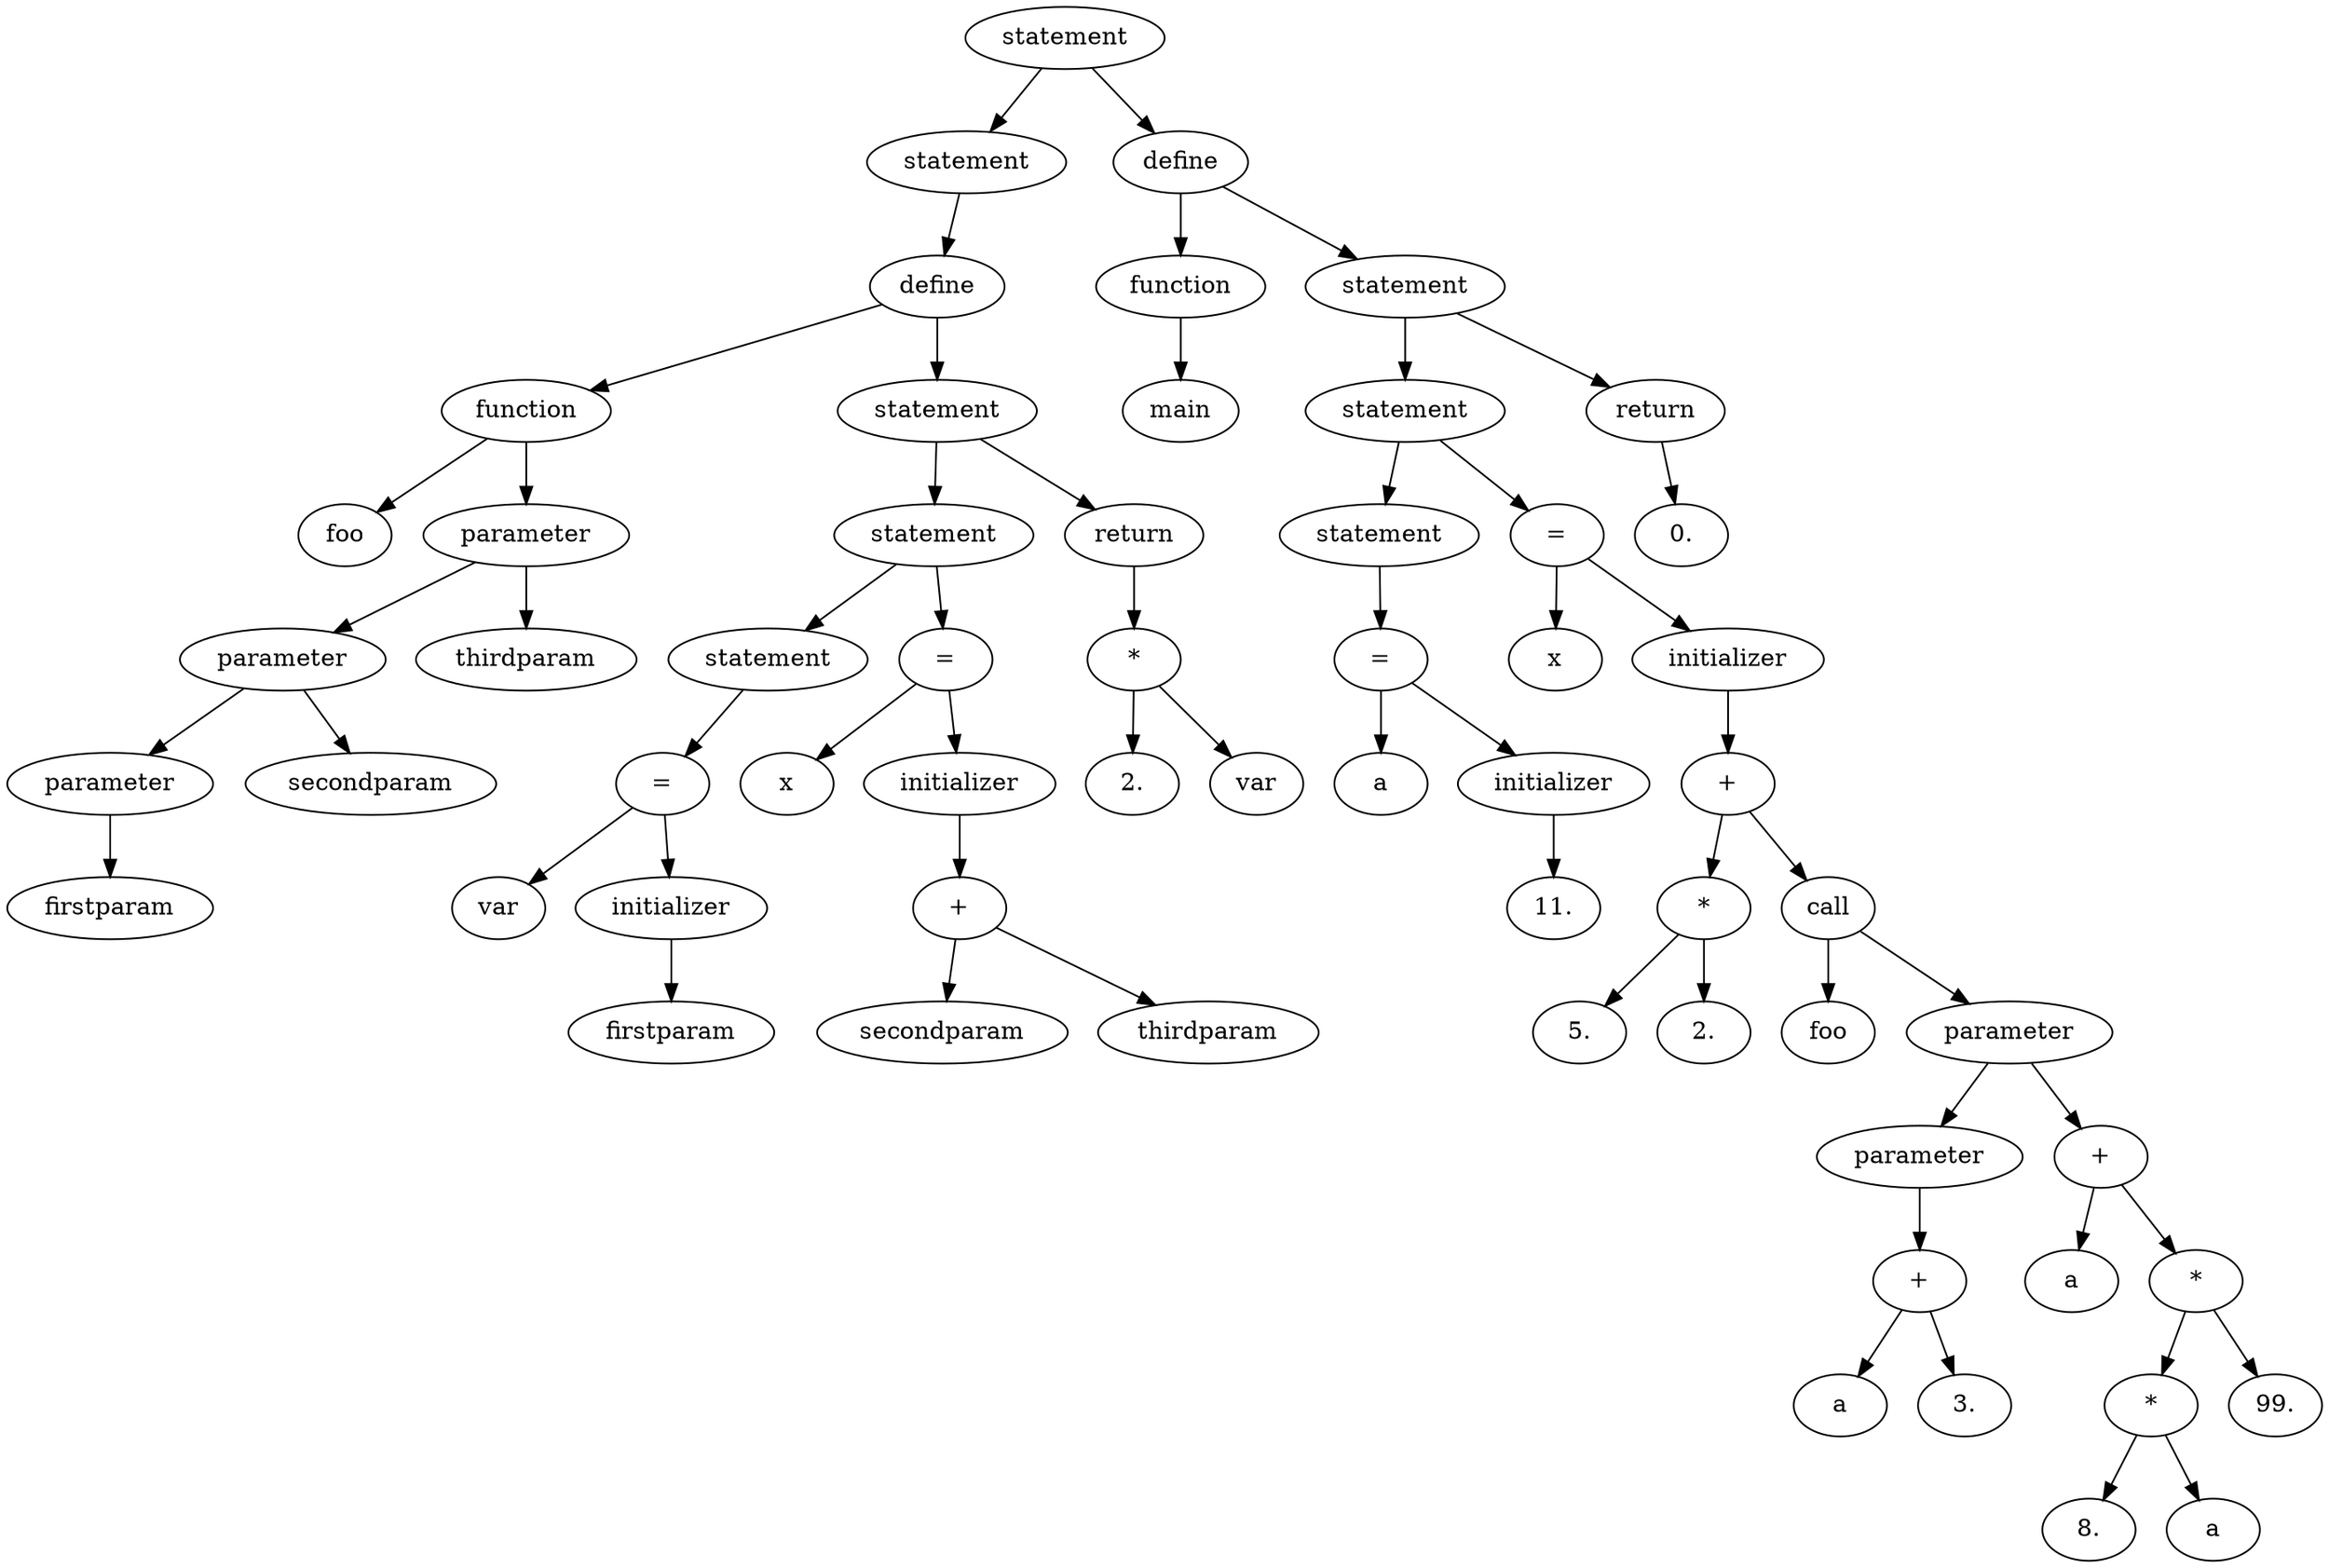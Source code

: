 digraph G {
A00147250 [label = "statement"];
A00147250 -> A001404B0;
A00147250 -> A001476B8;
A001404B0 [label = "statement"];
A001404B0 -> A00147478;
A00147478 [label = "define"];
A00147478 -> A00147460;
A00147478 -> A00147598;
A00147460 [label = "function"];
A00147460 -> A001404E0;
A00147460 -> A00146E80;
A001404E0 [label = "foo"];
A00146E80 [label = "parameter"];
A00146E80 -> A00140568;
A00146E80 -> A00146E08;
A00140568 [label = "parameter"];
A00140568 -> A00140508;
A00140568 -> A00140598;
A00140508 [label = "parameter"];
A00140508 -> A00140538;
A00140538 [label = "firstparam"];
A00140598 [label = "secondparam"];
A00146E08 [label = "thirdparam"];
A00147598 [label = "statement"];
A00147598 -> A00146EC8;
A00147598 -> A00147430;
A00146EC8 [label = "statement"];
A00146EC8 -> A00146EF8;
A00146EC8 -> A00147508;
A00146EF8 [label = "statement"];
A00146EF8 -> A00146E50;
A00146E50 [label = "="];
A00146E50 -> A00146E38;
A00146E50 -> A00146EB0;
A00146E38 [label = "var"];
A00146EB0 [label = "initializer"];
A00146EB0 -> A00146E98;
A00146E98 [label = "firstparam"];
A00147508 [label = "="];
A00147508 -> A00146F10;
A00147508 -> A00147580;
A00146F10 [label = "x"];
A00147580 [label = "initializer"];
A00147580 -> A00147520;
A00147520 [label = "+"];
A00147520 -> A00146F28;
A00147520 -> A00146DC0;
A00146F28 [label = "secondparam"];
A00146DC0 [label = "thirdparam"];
A00147430 [label = "return"];
A00147430 -> A00147568;
A00147568 [label = "*"];
A00147568 -> A001474F0;
A00147568 -> A00147550;
A001474F0 [label = "2."];
A00147550 [label = "var"];
A001476B8 [label = "define"];
A001476B8 -> A00147640;
A001476B8 -> A00147748;
A00147640 [label = "function"];
A00147640 -> A001473D0;
A001473D0 [label = "main"];
A00147748 [label = "statement"];
A00147748 -> A00147328;
A00147748 -> A00147718;
A00147328 [label = "statement"];
A00147328 -> A00147268;
A00147328 -> A00147778;
A00147268 [label = "statement"];
A00147268 -> A00147298;
A00147298 [label = "="];
A00147298 -> A00147340;
A00147298 -> A001473B8;
A00147340 [label = "a"];
A001473B8 [label = "initializer"];
A001473B8 -> A00147280;
A00147280 [label = "11."];
A00147778 [label = "="];
A00147778 -> A00147400;
A00147778 -> A001475E0;
A00147400 [label = "x"];
A001475E0 [label = "initializer"];
A001475E0 -> A00147760;
A00147760 [label = "+"];
A00147760 -> A001474A8;
A00147760 -> A00147838;
A001474A8 [label = "*"];
A001474A8 -> A001472B0;
A001474A8 -> A00147448;
A001472B0 [label = "5."];
A00147448 [label = "2."];
A00147838 [label = "call"];
A00147838 -> A001472E0;
A00147838 -> A00147238;
A001472E0 [label = "foo"];
A00147238 [label = "parameter"];
A00147238 -> A001474C0;
A00147238 -> A00147610;
A001474C0 [label = "parameter"];
A001474C0 -> A001471F0;
A001471F0 [label = "+"];
A001471F0 -> A001472F8;
A001471F0 -> A001471D8;
A001472F8 [label = "a"];
A001471D8 [label = "3."];
A00147610 [label = "+"];
A00147610 -> A00147310;
A00147610 -> A001476D0;
A00147310 [label = "a"];
A001476D0 [label = "*"];
A001476D0 -> A00147388;
A001476D0 -> A00147820;
A00147388 [label = "*"];
A00147388 -> A00147220;
A00147388 -> A00147370;
A00147220 [label = "8."];
A00147370 [label = "a"];
A00147820 [label = "99."];
A00147718 [label = "return"];
A00147718 -> A00147628;
A00147628 [label = "0."];
}
